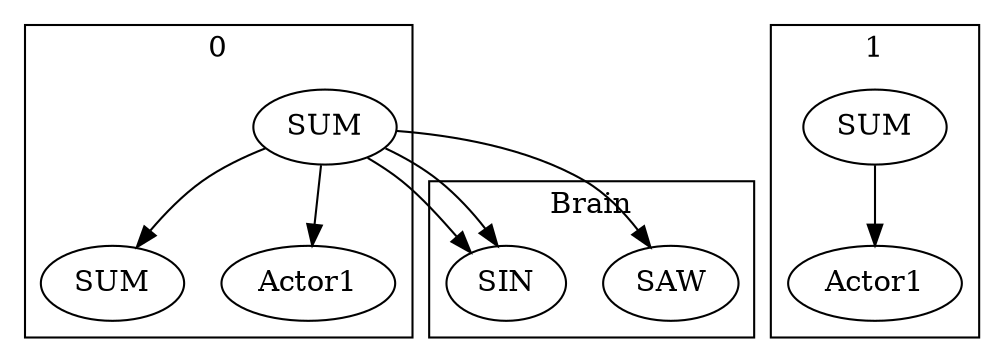digraph {
    subgraph cluster_0 {
        label="Brain";
        xBrainx72NEURONSAW [label="SAW"];
        xBrainx73NEURONSIN [label="SIN"];
    }
    subgraph cluster_1 {
        label="0";
        x0x74NEURONSUM [label="SUM"];
        x0x78NEURONSUM [label="SUM"];
        x0x75ACTORSUM [label="Actor1"];
    }
    subgraph cluster_2 {
        label="1";
        x1x76NEURONSUM [label="SUM"];
        x1x77ACTORSUM [label="Actor1"];
    }
    x0x74NEURONSUM -> x0x75ACTORSUM
    x0x74NEURONSUM -> x0x78NEURONSUM
    x0x74NEURONSUM -> xBrainx73NEURONSIN
    x0x74NEURONSUM -> xBrainx73NEURONSIN
    x0x74NEURONSUM -> xBrainx72NEURONSAW
    x1x76NEURONSUM -> x1x77ACTORSUM
}
